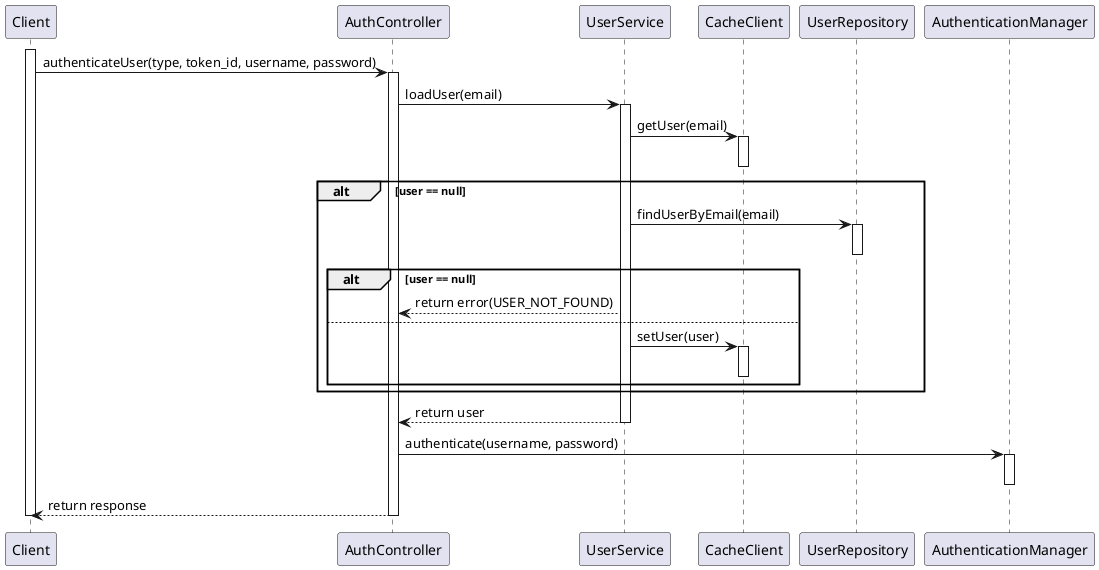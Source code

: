 @startuml

activate Client

Client -> AuthController: authenticateUser(type, token_id, username, password)
activate AuthController

AuthController -> UserService: loadUser(email)
activate UserService

UserService -> CacheClient: getUser(email)
activate CacheClient
deactivate CacheClient

alt user == null

    UserService -> UserRepository: findUserByEmail(email)
    activate UserRepository
    deactivate UserRepository

    alt user == null
        AuthController <-- UserService: return error(USER_NOT_FOUND)
    else
        UserService -> CacheClient: setUser(user)
        activate CacheClient
        deactivate CacheClient
    end
       
end

AuthController <-- UserService: return user

deactivate UserService

AuthController -> AuthenticationManager: authenticate(username, password)
activate AuthenticationManager
deactivate AuthenticationManager

Client <-- AuthController: return response

deactivate AuthController

deactivate Client

@enduml